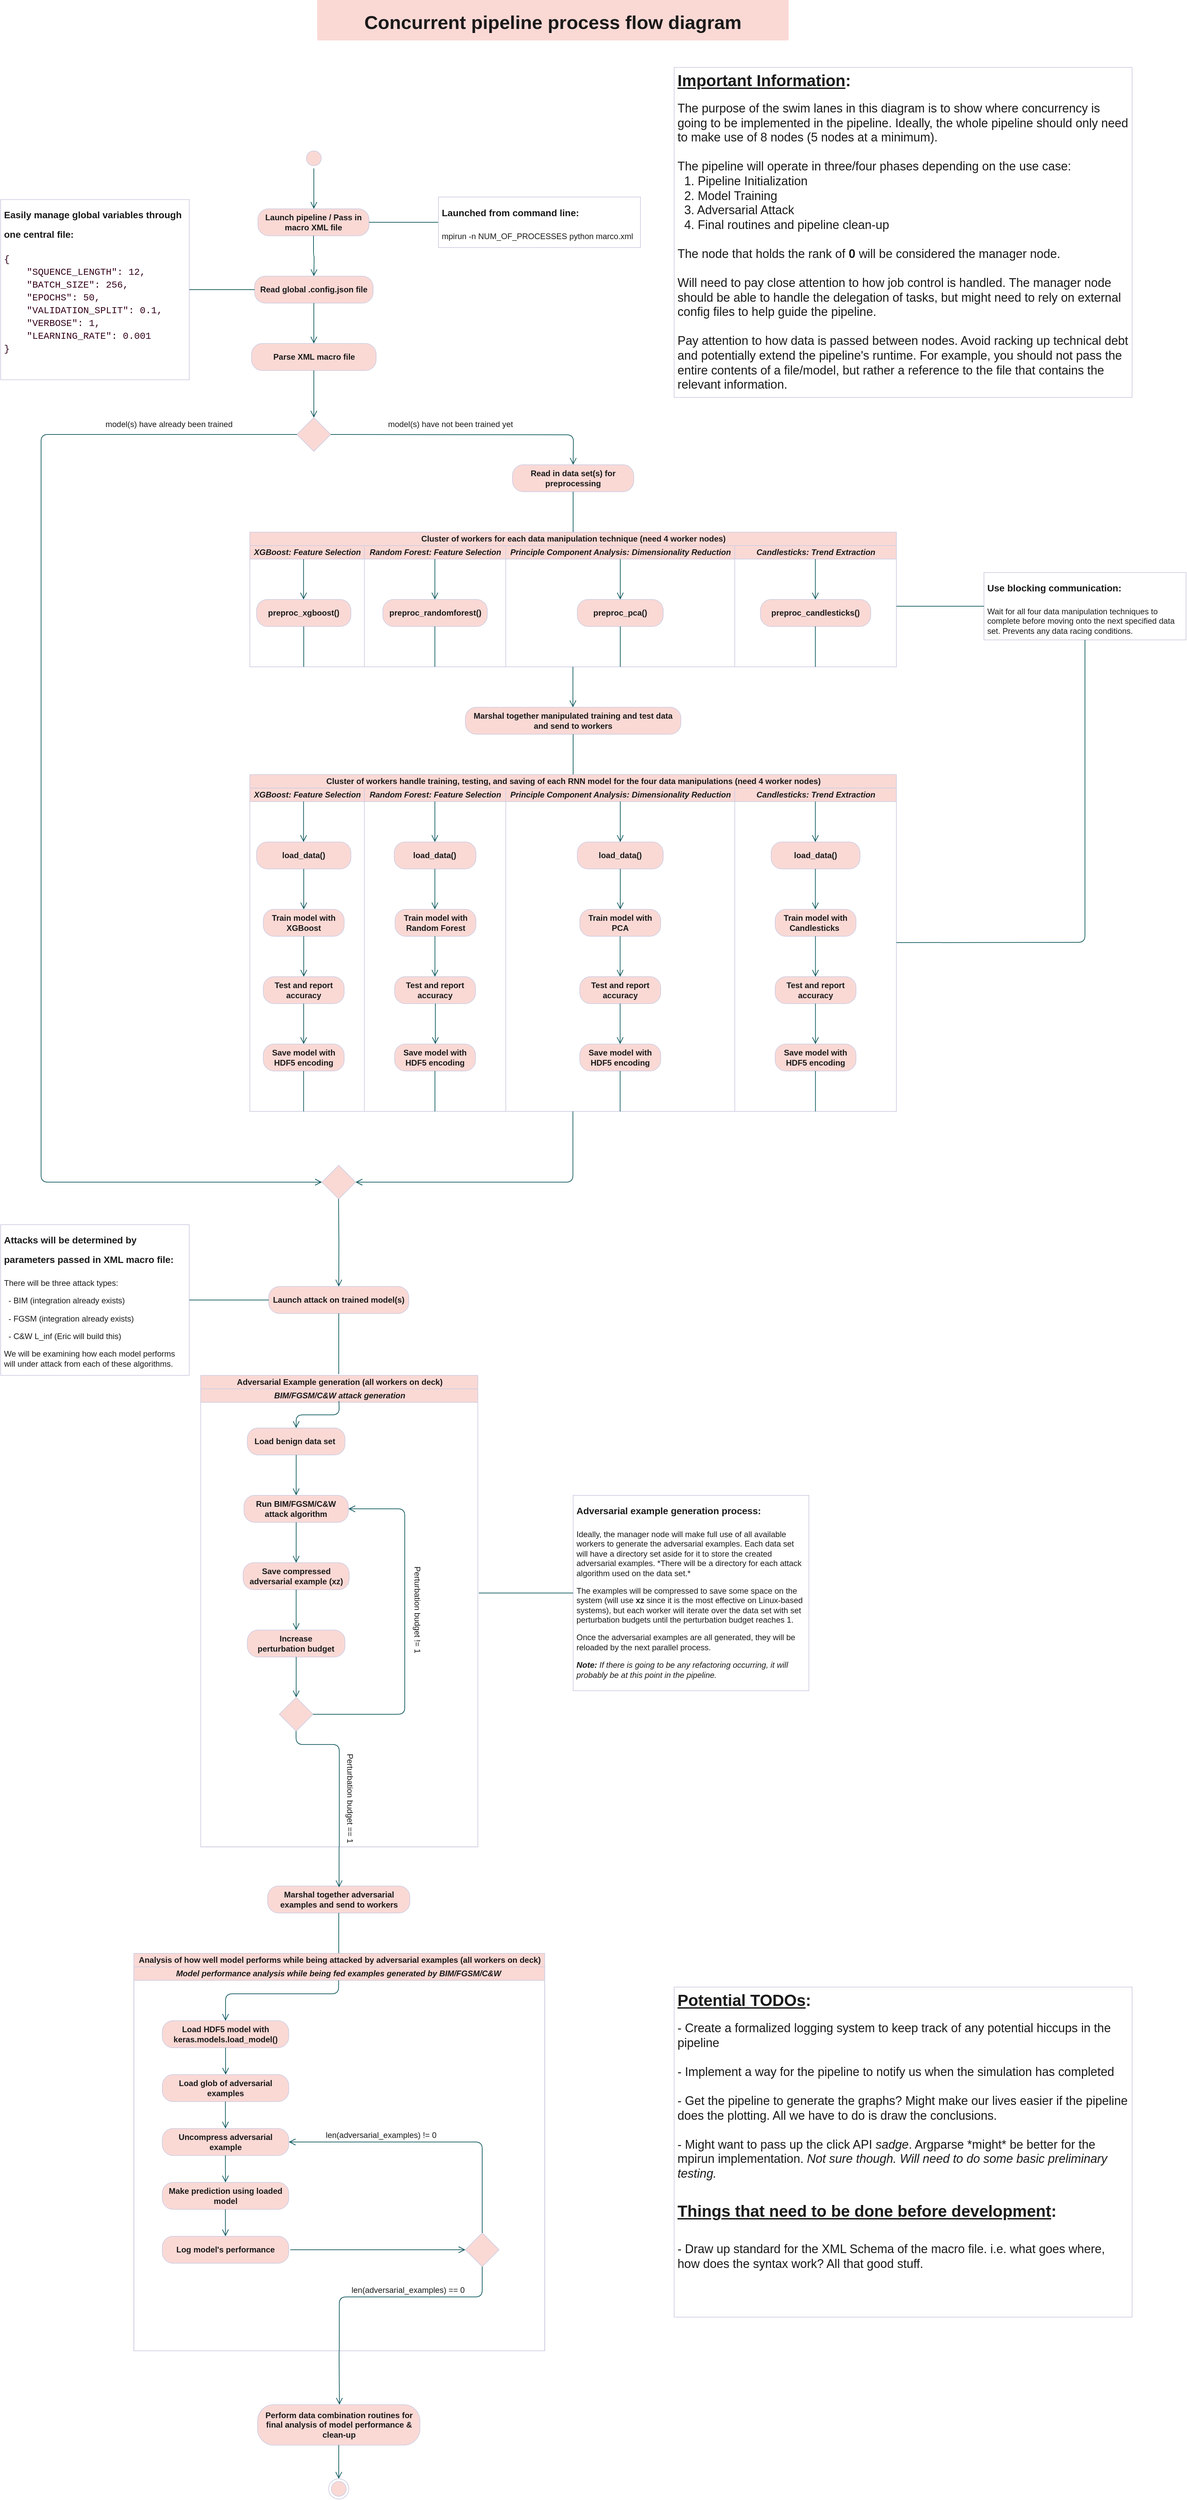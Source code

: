 <mxfile version="14.6.3" type="device"><diagram name="Page-1" id="e7e014a7-5840-1c2e-5031-d8a46d1fe8dd"><mxGraphModel dx="2336" dy="2133" grid="1" gridSize="10" guides="1" tooltips="1" connect="1" arrows="1" fold="1" page="1" pageScale="1" pageWidth="1169" pageHeight="826" math="0" shadow="0"><root><mxCell id="0"/><mxCell id="1" parent="0"/><mxCell id="fOUdlGZIMr3YUm9RLAtI-47" value="" style="ellipse;html=1;shape=startState;fillColor=#FAD9D5;strokeColor=#D0CEE2;rounded=0;sketch=0;fontColor=#1A1A1A;" vertex="1" parent="1"><mxGeometry x="780" y="-550" width="30" height="30" as="geometry"/></mxCell><mxCell id="fOUdlGZIMr3YUm9RLAtI-48" value="" style="edgeStyle=orthogonalEdgeStyle;html=1;verticalAlign=bottom;endArrow=open;endSize=8;strokeColor=#09555B;fontColor=#1A1A1A;" edge="1" source="fOUdlGZIMr3YUm9RLAtI-47" parent="1"><mxGeometry relative="1" as="geometry"><mxPoint x="795" y="-460" as="targetPoint"/></mxGeometry></mxCell><mxCell id="fOUdlGZIMr3YUm9RLAtI-49" value="Concurrent pipeline process flow diagram" style="text;align=center;fontStyle=1;verticalAlign=middle;spacingLeft=3;spacingRight=3;strokeColor=none;rotatable=0;points=[[0,0.5],[1,0.5]];portConstraint=eastwest;rounded=0;sketch=0;fontColor=#1A1A1A;fillColor=#FAD9D5;fontSize=28;" vertex="1" parent="1"><mxGeometry x="800" y="-770" width="700" height="60" as="geometry"/></mxCell><mxCell id="fOUdlGZIMr3YUm9RLAtI-51" value="&lt;b&gt;Launch pipeline / Pass in macro XML file&lt;/b&gt;" style="rounded=1;whiteSpace=wrap;html=1;arcSize=40;fontColor=#1A1A1A;fillColor=#FAD9D5;strokeColor=#D0CEE2;sketch=0;" vertex="1" parent="1"><mxGeometry x="712" y="-460" width="165" height="40" as="geometry"/></mxCell><mxCell id="fOUdlGZIMr3YUm9RLAtI-52" value="" style="edgeStyle=orthogonalEdgeStyle;html=1;verticalAlign=bottom;endArrow=open;endSize=8;strokeColor=#09555B;fontColor=#1A1A1A;" edge="1" source="fOUdlGZIMr3YUm9RLAtI-51" parent="1"><mxGeometry relative="1" as="geometry"><mxPoint x="795" y="-360" as="targetPoint"/></mxGeometry></mxCell><mxCell id="fOUdlGZIMr3YUm9RLAtI-54" value="" style="endArrow=none;html=1;fontColor=#1A1A1A;strokeColor=#09555B;exitX=1;exitY=0.5;exitDx=0;exitDy=0;entryX=0;entryY=0.5;entryDx=0;entryDy=0;" edge="1" parent="1" source="fOUdlGZIMr3YUm9RLAtI-51"><mxGeometry width="50" height="50" relative="1" as="geometry"><mxPoint x="910" y="-370" as="sourcePoint"/><mxPoint x="980" y="-440" as="targetPoint"/></mxGeometry></mxCell><mxCell id="fOUdlGZIMr3YUm9RLAtI-55" value="&lt;b&gt;Read global .config.json file&lt;/b&gt;" style="rounded=1;whiteSpace=wrap;html=1;arcSize=40;fontColor=#1A1A1A;fillColor=#FAD9D5;strokeColor=#D0CEE2;sketch=0;" vertex="1" parent="1"><mxGeometry x="707" y="-360" width="176" height="40" as="geometry"/></mxCell><mxCell id="fOUdlGZIMr3YUm9RLAtI-56" value="" style="edgeStyle=orthogonalEdgeStyle;html=1;verticalAlign=bottom;endArrow=open;endSize=8;strokeColor=#09555B;fontColor=#1A1A1A;" edge="1" source="fOUdlGZIMr3YUm9RLAtI-55" parent="1"><mxGeometry relative="1" as="geometry"><mxPoint x="795" y="-260" as="targetPoint"/></mxGeometry></mxCell><mxCell id="fOUdlGZIMr3YUm9RLAtI-57" value="&lt;h1&gt;&lt;font style=&quot;font-size: 14px&quot;&gt;Launched from command line:&lt;/font&gt;&lt;/h1&gt;&lt;p&gt;mpirun -n NUM_OF_PROCESSES python marco.xml&lt;/p&gt;" style="text;html=1;fillColor=none;spacing=5;spacingTop=-20;whiteSpace=wrap;overflow=hidden;rounded=0;sketch=0;fontColor=#1A1A1A;strokeColor=#D0CEE2;" vertex="1" parent="1"><mxGeometry x="980" y="-477.5" width="300" height="75" as="geometry"/></mxCell><mxCell id="fOUdlGZIMr3YUm9RLAtI-58" value="&lt;h1&gt;&lt;font style=&quot;font-size: 14px&quot;&gt;Easily manage global variables through one central file:&lt;/font&gt;&lt;/h1&gt;&lt;div style=&quot;font-family: &amp;#34;consolas&amp;#34; , &amp;#34;courier new&amp;#34; , monospace ; font-size: 14px ; line-height: 19px&quot;&gt;&lt;div&gt;&lt;font color=&quot;#33001a&quot;&gt;{&lt;/font&gt;&lt;/div&gt;&lt;div&gt;&lt;font color=&quot;#33001a&quot;&gt;&amp;nbsp;&amp;nbsp;&amp;nbsp;&amp;nbsp;&quot;SQUENCE_LENGTH&quot;:&amp;nbsp;12,&lt;/font&gt;&lt;/div&gt;&lt;div&gt;&lt;font color=&quot;#33001a&quot;&gt;&amp;nbsp;&amp;nbsp;&amp;nbsp;&amp;nbsp;&quot;BATCH_SIZE&quot;:&amp;nbsp;256,&lt;/font&gt;&lt;/div&gt;&lt;div&gt;&lt;font color=&quot;#33001a&quot;&gt;&amp;nbsp;&amp;nbsp;&amp;nbsp;&amp;nbsp;&quot;EPOCHS&quot;:&amp;nbsp;50,&lt;/font&gt;&lt;/div&gt;&lt;div&gt;&lt;font color=&quot;#33001a&quot;&gt;&amp;nbsp;&amp;nbsp;&amp;nbsp;&amp;nbsp;&quot;VALIDATION_SPLIT&quot;:&amp;nbsp;0.1,&lt;/font&gt;&lt;/div&gt;&lt;div&gt;&lt;font color=&quot;#33001a&quot;&gt;&amp;nbsp;&amp;nbsp;&amp;nbsp;&amp;nbsp;&quot;VERBOSE&quot;:&amp;nbsp;1,&lt;/font&gt;&lt;/div&gt;&lt;div&gt;&lt;font color=&quot;#33001a&quot;&gt;&amp;nbsp;&amp;nbsp;&amp;nbsp;&amp;nbsp;&quot;LEARNING_RATE&quot;:&amp;nbsp;0.001&lt;/font&gt;&lt;/div&gt;&lt;div&gt;&lt;font color=&quot;#33001a&quot;&gt;}&lt;/font&gt;&lt;/div&gt;&lt;/div&gt;&lt;p&gt;&lt;br&gt;&lt;/p&gt;" style="text;html=1;fillColor=none;spacing=5;spacingTop=-20;whiteSpace=wrap;overflow=hidden;rounded=0;sketch=0;fontColor=#1A1A1A;strokeColor=#D0CEE2;" vertex="1" parent="1"><mxGeometry x="330" y="-473.75" width="280" height="267.5" as="geometry"/></mxCell><mxCell id="fOUdlGZIMr3YUm9RLAtI-59" value="" style="endArrow=none;html=1;fontColor=#1A1A1A;strokeColor=#09555B;entryX=0;entryY=0.5;entryDx=0;entryDy=0;" edge="1" parent="1" source="fOUdlGZIMr3YUm9RLAtI-58" target="fOUdlGZIMr3YUm9RLAtI-55"><mxGeometry width="50" height="50" relative="1" as="geometry"><mxPoint x="640" y="-310" as="sourcePoint"/><mxPoint x="690" y="-360" as="targetPoint"/></mxGeometry></mxCell><mxCell id="fOUdlGZIMr3YUm9RLAtI-60" value="&lt;b&gt;Parse XML macro file&lt;/b&gt;" style="rounded=1;whiteSpace=wrap;html=1;arcSize=40;fontColor=#1A1A1A;fillColor=#FAD9D5;strokeColor=#D0CEE2;sketch=0;" vertex="1" parent="1"><mxGeometry x="702.5" y="-260" width="185" height="40" as="geometry"/></mxCell><mxCell id="fOUdlGZIMr3YUm9RLAtI-61" value="" style="edgeStyle=orthogonalEdgeStyle;html=1;verticalAlign=bottom;endArrow=open;endSize=8;strokeColor=#09555B;fontColor=#1A1A1A;" edge="1" source="fOUdlGZIMr3YUm9RLAtI-60" parent="1"><mxGeometry relative="1" as="geometry"><mxPoint x="795" y="-150" as="targetPoint"/><Array as="points"><mxPoint x="795" y="-160"/></Array></mxGeometry></mxCell><mxCell id="fOUdlGZIMr3YUm9RLAtI-62" value="" style="rhombus;whiteSpace=wrap;html=1;rounded=0;sketch=0;fontColor=#1A1A1A;strokeColor=#D0CEE2;fillColor=#FAD9D5;" vertex="1" parent="1"><mxGeometry x="770" y="-150" width="50" height="50" as="geometry"/></mxCell><mxCell id="fOUdlGZIMr3YUm9RLAtI-63" value="" style="edgeStyle=orthogonalEdgeStyle;html=1;verticalAlign=bottom;endArrow=open;endSize=8;strokeColor=#09555B;fontColor=#1A1A1A;exitX=0;exitY=0.5;exitDx=0;exitDy=0;entryX=0;entryY=0.5;entryDx=0;entryDy=0;" edge="1" parent="1" source="fOUdlGZIMr3YUm9RLAtI-62" target="fOUdlGZIMr3YUm9RLAtI-154"><mxGeometry relative="1" as="geometry"><mxPoint x="390" y="730" as="targetPoint"/><mxPoint x="750" y="-110" as="sourcePoint"/><Array as="points"><mxPoint x="390" y="-125"/><mxPoint x="390" y="985"/></Array></mxGeometry></mxCell><mxCell id="fOUdlGZIMr3YUm9RLAtI-64" value="model(s) have already been trained" style="text;html=1;strokeColor=none;fillColor=none;align=center;verticalAlign=middle;whiteSpace=wrap;rounded=0;sketch=0;fontColor=#1A1A1A;" vertex="1" parent="1"><mxGeometry x="470" y="-150" width="220" height="20" as="geometry"/></mxCell><mxCell id="fOUdlGZIMr3YUm9RLAtI-65" value="&lt;b&gt;Launch attack on trained model(s)&lt;/b&gt;" style="rounded=1;whiteSpace=wrap;html=1;arcSize=40;fontColor=#1A1A1A;fillColor=#FAD9D5;strokeColor=#D0CEE2;sketch=0;" vertex="1" parent="1"><mxGeometry x="728" y="1140" width="208" height="40" as="geometry"/></mxCell><mxCell id="fOUdlGZIMr3YUm9RLAtI-66" value="" style="edgeStyle=orthogonalEdgeStyle;html=1;verticalAlign=bottom;endArrow=none;endSize=8;strokeColor=#09555B;fontColor=#1A1A1A;endFill=0;" edge="1" source="fOUdlGZIMr3YUm9RLAtI-65" parent="1"><mxGeometry relative="1" as="geometry"><mxPoint x="832" y="1270" as="targetPoint"/></mxGeometry></mxCell><mxCell id="fOUdlGZIMr3YUm9RLAtI-67" value="" style="edgeStyle=orthogonalEdgeStyle;html=1;verticalAlign=bottom;endArrow=open;endSize=8;strokeColor=#09555B;fontColor=#1A1A1A;exitX=0;exitY=0.5;exitDx=0;exitDy=0;" edge="1" parent="1"><mxGeometry relative="1" as="geometry"><mxPoint x="1180" y="-80" as="targetPoint"/><mxPoint x="820" y="-125" as="sourcePoint"/></mxGeometry></mxCell><mxCell id="fOUdlGZIMr3YUm9RLAtI-68" value="model(s) have not been trained yet" style="text;html=1;strokeColor=none;fillColor=none;align=center;verticalAlign=middle;whiteSpace=wrap;rounded=0;sketch=0;fontColor=#1A1A1A;" vertex="1" parent="1"><mxGeometry x="887.5" y="-150" width="220" height="20" as="geometry"/></mxCell><mxCell id="fOUdlGZIMr3YUm9RLAtI-69" value="&lt;b&gt;Read in data set(s) for preprocessing&lt;/b&gt;" style="rounded=1;whiteSpace=wrap;html=1;arcSize=40;fontColor=#1A1A1A;fillColor=#FAD9D5;strokeColor=#D0CEE2;sketch=0;" vertex="1" parent="1"><mxGeometry x="1090" y="-80" width="180" height="40" as="geometry"/></mxCell><mxCell id="fOUdlGZIMr3YUm9RLAtI-70" value="" style="edgeStyle=orthogonalEdgeStyle;html=1;verticalAlign=bottom;endArrow=none;endSize=8;strokeColor=#09555B;fontColor=#1A1A1A;endFill=0;" edge="1" source="fOUdlGZIMr3YUm9RLAtI-69" parent="1"><mxGeometry relative="1" as="geometry"><mxPoint x="1180" y="20" as="targetPoint"/><Array as="points"><mxPoint x="1180" y="20"/></Array></mxGeometry></mxCell><mxCell id="fOUdlGZIMr3YUm9RLAtI-76" value="Cluster of workers for each data manipulation technique (need 4 worker nodes)" style="swimlane;html=1;childLayout=stackLayout;resizeParent=1;resizeParentMax=0;startSize=20;rounded=0;sketch=0;fontColor=#1A1A1A;strokeColor=#D0CEE2;fillColor=#FAD9D5;" vertex="1" parent="1"><mxGeometry x="700" y="20" width="960" height="200" as="geometry"/></mxCell><mxCell id="fOUdlGZIMr3YUm9RLAtI-77" value="&lt;i&gt;XGBoost: Feature Selection&lt;/i&gt;" style="swimlane;html=1;startSize=20;fillColor=#FAD9D5;strokeColor=#D0CEE2;fontColor=#1A1A1A;" vertex="1" parent="fOUdlGZIMr3YUm9RLAtI-76"><mxGeometry y="20" width="170" height="180" as="geometry"/></mxCell><mxCell id="fOUdlGZIMr3YUm9RLAtI-82" value="&lt;b&gt;preproc_xgboost()&lt;/b&gt;" style="rounded=1;whiteSpace=wrap;html=1;arcSize=40;fontColor=#1A1A1A;fillColor=#FAD9D5;strokeColor=#D0CEE2;sketch=0;" vertex="1" parent="fOUdlGZIMr3YUm9RLAtI-77"><mxGeometry x="10" y="80" width="140" height="40" as="geometry"/></mxCell><mxCell id="fOUdlGZIMr3YUm9RLAtI-83" value="" style="edgeStyle=orthogonalEdgeStyle;html=1;verticalAlign=bottom;endArrow=none;endSize=8;strokeColor=#09555B;fontColor=#1A1A1A;endFill=0;" edge="1" source="fOUdlGZIMr3YUm9RLAtI-82" parent="fOUdlGZIMr3YUm9RLAtI-77"><mxGeometry relative="1" as="geometry"><mxPoint x="80" y="180" as="targetPoint"/></mxGeometry></mxCell><mxCell id="fOUdlGZIMr3YUm9RLAtI-84" value="" style="edgeStyle=orthogonalEdgeStyle;html=1;verticalAlign=bottom;endArrow=open;endSize=8;strokeColor=#09555B;fontColor=#1A1A1A;endFill=0;" edge="1" parent="fOUdlGZIMr3YUm9RLAtI-77"><mxGeometry relative="1" as="geometry"><mxPoint x="79.71" y="80" as="targetPoint"/><mxPoint x="79.71" y="20" as="sourcePoint"/></mxGeometry></mxCell><mxCell id="fOUdlGZIMr3YUm9RLAtI-78" value="&lt;i&gt;Random Forest: Feature Selection&lt;/i&gt;" style="swimlane;html=1;startSize=20;fillColor=#FAD9D5;strokeColor=#D0CEE2;fontColor=#1A1A1A;" vertex="1" parent="fOUdlGZIMr3YUm9RLAtI-76"><mxGeometry x="170" y="20" width="210" height="180" as="geometry"/></mxCell><mxCell id="fOUdlGZIMr3YUm9RLAtI-85" value="&lt;b&gt;preproc_randomforest()&lt;/b&gt;" style="rounded=1;whiteSpace=wrap;html=1;arcSize=40;fontColor=#1A1A1A;fillColor=#FAD9D5;strokeColor=#D0CEE2;sketch=0;" vertex="1" parent="fOUdlGZIMr3YUm9RLAtI-78"><mxGeometry x="27.5" y="80" width="155" height="40" as="geometry"/></mxCell><mxCell id="fOUdlGZIMr3YUm9RLAtI-87" value="" style="edgeStyle=orthogonalEdgeStyle;html=1;verticalAlign=bottom;endArrow=none;endSize=8;strokeColor=#09555B;fontColor=#1A1A1A;endFill=0;" edge="1" parent="fOUdlGZIMr3YUm9RLAtI-78"><mxGeometry relative="1" as="geometry"><mxPoint x="104.71" y="180" as="targetPoint"/><mxPoint x="104.71" y="120" as="sourcePoint"/></mxGeometry></mxCell><mxCell id="fOUdlGZIMr3YUm9RLAtI-88" value="" style="edgeStyle=orthogonalEdgeStyle;html=1;verticalAlign=bottom;endArrow=open;endSize=8;strokeColor=#09555B;fontColor=#1A1A1A;endFill=0;" edge="1" parent="fOUdlGZIMr3YUm9RLAtI-78"><mxGeometry relative="1" as="geometry"><mxPoint x="104.71" y="80" as="targetPoint"/><mxPoint x="104.71" y="20" as="sourcePoint"/></mxGeometry></mxCell><mxCell id="fOUdlGZIMr3YUm9RLAtI-79" value="&lt;i&gt;Principle Component Analysis: Dimensionality Reduction&lt;/i&gt;" style="swimlane;html=1;startSize=20;fillColor=#FAD9D5;strokeColor=#D0CEE2;fontColor=#1A1A1A;" vertex="1" parent="fOUdlGZIMr3YUm9RLAtI-76"><mxGeometry x="380" y="20" width="340" height="180" as="geometry"/></mxCell><mxCell id="fOUdlGZIMr3YUm9RLAtI-89" value="&lt;b&gt;preproc_pca()&lt;/b&gt;" style="rounded=1;whiteSpace=wrap;html=1;arcSize=40;fontColor=#1A1A1A;fillColor=#FAD9D5;strokeColor=#D0CEE2;sketch=0;" vertex="1" parent="fOUdlGZIMr3YUm9RLAtI-79"><mxGeometry x="106.25" y="80" width="127.5" height="40" as="geometry"/></mxCell><mxCell id="fOUdlGZIMr3YUm9RLAtI-90" value="" style="edgeStyle=orthogonalEdgeStyle;html=1;verticalAlign=bottom;endArrow=open;endSize=8;strokeColor=#09555B;fontColor=#1A1A1A;endFill=0;" edge="1" parent="fOUdlGZIMr3YUm9RLAtI-79"><mxGeometry relative="1" as="geometry"><mxPoint x="170" y="80" as="targetPoint"/><mxPoint x="170" y="20" as="sourcePoint"/></mxGeometry></mxCell><mxCell id="fOUdlGZIMr3YUm9RLAtI-91" value="" style="edgeStyle=orthogonalEdgeStyle;html=1;verticalAlign=bottom;endArrow=none;endSize=8;strokeColor=#09555B;fontColor=#1A1A1A;endFill=0;" edge="1" parent="fOUdlGZIMr3YUm9RLAtI-79"><mxGeometry relative="1" as="geometry"><mxPoint x="170" y="180" as="targetPoint"/><mxPoint x="170" y="120" as="sourcePoint"/></mxGeometry></mxCell><mxCell id="fOUdlGZIMr3YUm9RLAtI-80" value="&lt;i&gt;Candlesticks: Trend Extraction&lt;/i&gt;" style="swimlane;html=1;startSize=20;fillColor=#FAD9D5;strokeColor=#D0CEE2;fontColor=#1A1A1A;" vertex="1" parent="fOUdlGZIMr3YUm9RLAtI-76"><mxGeometry x="720" y="20" width="240" height="180" as="geometry"/></mxCell><mxCell id="fOUdlGZIMr3YUm9RLAtI-92" value="&lt;b&gt;preproc_candlesticks()&lt;/b&gt;" style="rounded=1;whiteSpace=wrap;html=1;arcSize=40;fontColor=#1A1A1A;fillColor=#FAD9D5;strokeColor=#D0CEE2;sketch=0;" vertex="1" parent="fOUdlGZIMr3YUm9RLAtI-80"><mxGeometry x="38.13" y="80" width="163.75" height="40" as="geometry"/></mxCell><mxCell id="fOUdlGZIMr3YUm9RLAtI-93" value="" style="edgeStyle=orthogonalEdgeStyle;html=1;verticalAlign=bottom;endArrow=open;endSize=8;strokeColor=#09555B;fontColor=#1A1A1A;endFill=0;" edge="1" parent="fOUdlGZIMr3YUm9RLAtI-80"><mxGeometry relative="1" as="geometry"><mxPoint x="119.66" y="80" as="targetPoint"/><mxPoint x="119.66" y="20" as="sourcePoint"/></mxGeometry></mxCell><mxCell id="fOUdlGZIMr3YUm9RLAtI-94" value="" style="edgeStyle=orthogonalEdgeStyle;html=1;verticalAlign=bottom;endArrow=none;endSize=8;strokeColor=#09555B;fontColor=#1A1A1A;endFill=0;" edge="1" parent="fOUdlGZIMr3YUm9RLAtI-80"><mxGeometry relative="1" as="geometry"><mxPoint x="119.66" y="180" as="targetPoint"/><mxPoint x="119.66" y="120" as="sourcePoint"/><Array as="points"><mxPoint x="119.66" y="140"/><mxPoint x="119.66" y="140"/></Array></mxGeometry></mxCell><mxCell id="fOUdlGZIMr3YUm9RLAtI-95" value="&lt;h1&gt;&lt;font style=&quot;font-size: 14px&quot;&gt;Use blocking communication:&lt;/font&gt;&lt;/h1&gt;&lt;p&gt;Wait for all four data manipulation techniques to complete before moving onto the next specified data set. Prevents any data racing conditions.&lt;/p&gt;" style="text;html=1;fillColor=none;spacing=5;spacingTop=-20;whiteSpace=wrap;overflow=hidden;rounded=0;sketch=0;fontColor=#1A1A1A;strokeColor=#D0CEE2;" vertex="1" parent="1"><mxGeometry x="1790" y="80" width="300" height="100" as="geometry"/></mxCell><mxCell id="fOUdlGZIMr3YUm9RLAtI-96" value="" style="endArrow=none;html=1;fontColor=#1A1A1A;strokeColor=#09555B;exitX=1;exitY=0.5;exitDx=0;exitDy=0;entryX=0;entryY=0.5;entryDx=0;entryDy=0;" edge="1" parent="1" source="fOUdlGZIMr3YUm9RLAtI-80" target="fOUdlGZIMr3YUm9RLAtI-95"><mxGeometry width="50" height="50" relative="1" as="geometry"><mxPoint x="1740" y="140" as="sourcePoint"/><mxPoint x="1790" y="90" as="targetPoint"/></mxGeometry></mxCell><mxCell id="fOUdlGZIMr3YUm9RLAtI-97" value="&lt;b&gt;Marshal together manipulated training and test data and send to workers&lt;/b&gt;" style="rounded=1;whiteSpace=wrap;html=1;arcSize=40;fontColor=#1A1A1A;fillColor=#FAD9D5;strokeColor=#D0CEE2;sketch=0;" vertex="1" parent="1"><mxGeometry x="1020" y="280" width="320" height="40" as="geometry"/></mxCell><mxCell id="fOUdlGZIMr3YUm9RLAtI-98" value="" style="edgeStyle=orthogonalEdgeStyle;html=1;verticalAlign=bottom;endArrow=none;endSize=8;strokeColor=#09555B;fontColor=#1A1A1A;endFill=0;" edge="1" source="fOUdlGZIMr3YUm9RLAtI-97" parent="1"><mxGeometry relative="1" as="geometry"><mxPoint x="1180" y="380" as="targetPoint"/></mxGeometry></mxCell><mxCell id="fOUdlGZIMr3YUm9RLAtI-99" value="" style="edgeStyle=orthogonalEdgeStyle;html=1;verticalAlign=bottom;endArrow=open;endSize=8;strokeColor=#09555B;fontColor=#1A1A1A;" edge="1" parent="1"><mxGeometry relative="1" as="geometry"><mxPoint x="1179.71" y="279.97" as="targetPoint"/><mxPoint x="1179.71" y="219.97" as="sourcePoint"/><Array as="points"><mxPoint x="1179.71" y="279.97"/></Array></mxGeometry></mxCell><mxCell id="fOUdlGZIMr3YUm9RLAtI-110" value="Cluster of workers handle training, testing, and saving of each RNN model for the four data manipulations (need 4 worker nodes)" style="swimlane;html=1;childLayout=stackLayout;resizeParent=1;resizeParentMax=0;startSize=20;rounded=0;sketch=0;fontColor=#1A1A1A;strokeColor=#D0CEE2;fillColor=#FAD9D5;" vertex="1" parent="1"><mxGeometry x="700" y="380" width="960" height="500" as="geometry"/></mxCell><mxCell id="fOUdlGZIMr3YUm9RLAtI-111" value="&lt;i&gt;XGBoost: Feature Selection&lt;/i&gt;" style="swimlane;html=1;startSize=20;fillColor=#FAD9D5;strokeColor=#D0CEE2;fontColor=#1A1A1A;" vertex="1" parent="fOUdlGZIMr3YUm9RLAtI-110"><mxGeometry y="20" width="170" height="480" as="geometry"/></mxCell><mxCell id="fOUdlGZIMr3YUm9RLAtI-112" value="&lt;b&gt;load_data()&lt;/b&gt;" style="rounded=1;whiteSpace=wrap;html=1;arcSize=40;fontColor=#1A1A1A;fillColor=#FAD9D5;strokeColor=#D0CEE2;sketch=0;" vertex="1" parent="fOUdlGZIMr3YUm9RLAtI-111"><mxGeometry x="10" y="80" width="140" height="40" as="geometry"/></mxCell><mxCell id="fOUdlGZIMr3YUm9RLAtI-113" value="" style="edgeStyle=orthogonalEdgeStyle;html=1;verticalAlign=bottom;endArrow=open;endSize=8;strokeColor=#09555B;fontColor=#1A1A1A;endFill=0;" edge="1" parent="fOUdlGZIMr3YUm9RLAtI-111" source="fOUdlGZIMr3YUm9RLAtI-112"><mxGeometry relative="1" as="geometry"><mxPoint x="80" y="180" as="targetPoint"/></mxGeometry></mxCell><mxCell id="fOUdlGZIMr3YUm9RLAtI-114" value="" style="edgeStyle=orthogonalEdgeStyle;html=1;verticalAlign=bottom;endArrow=open;endSize=8;strokeColor=#09555B;fontColor=#1A1A1A;endFill=0;" edge="1" parent="fOUdlGZIMr3YUm9RLAtI-111"><mxGeometry relative="1" as="geometry"><mxPoint x="79.71" y="80" as="targetPoint"/><mxPoint x="79.71" y="20" as="sourcePoint"/></mxGeometry></mxCell><mxCell id="fOUdlGZIMr3YUm9RLAtI-127" value="&lt;b&gt;Train model with XGBoost&lt;/b&gt;" style="rounded=1;whiteSpace=wrap;html=1;arcSize=40;fontColor=#1A1A1A;fillColor=#FAD9D5;strokeColor=#D0CEE2;sketch=0;" vertex="1" parent="fOUdlGZIMr3YUm9RLAtI-111"><mxGeometry x="20" y="180" width="120" height="40" as="geometry"/></mxCell><mxCell id="fOUdlGZIMr3YUm9RLAtI-128" value="" style="edgeStyle=orthogonalEdgeStyle;html=1;verticalAlign=bottom;endArrow=open;endSize=8;strokeColor=#09555B;fontColor=#1A1A1A;endFill=0;" edge="1" source="fOUdlGZIMr3YUm9RLAtI-127" parent="fOUdlGZIMr3YUm9RLAtI-111"><mxGeometry relative="1" as="geometry"><mxPoint x="80" y="280" as="targetPoint"/></mxGeometry></mxCell><mxCell id="fOUdlGZIMr3YUm9RLAtI-135" value="&lt;b&gt;Test and report accuracy&lt;/b&gt;" style="rounded=1;whiteSpace=wrap;html=1;arcSize=40;fontColor=#1A1A1A;fillColor=#FAD9D5;strokeColor=#D0CEE2;sketch=0;" vertex="1" parent="fOUdlGZIMr3YUm9RLAtI-111"><mxGeometry x="20" y="280" width="120" height="40" as="geometry"/></mxCell><mxCell id="fOUdlGZIMr3YUm9RLAtI-136" value="" style="edgeStyle=orthogonalEdgeStyle;html=1;verticalAlign=bottom;endArrow=open;endSize=8;strokeColor=#09555B;fontColor=#1A1A1A;endFill=0;" edge="1" parent="fOUdlGZIMr3YUm9RLAtI-111"><mxGeometry relative="1" as="geometry"><mxPoint x="79.88" y="380" as="targetPoint"/><mxPoint x="79.88" y="320" as="sourcePoint"/></mxGeometry></mxCell><mxCell id="fOUdlGZIMr3YUm9RLAtI-134" value="&lt;b&gt;Save model with HDF5 encoding&lt;/b&gt;" style="rounded=1;whiteSpace=wrap;html=1;arcSize=40;fontColor=#1A1A1A;fillColor=#FAD9D5;strokeColor=#D0CEE2;sketch=0;" vertex="1" parent="fOUdlGZIMr3YUm9RLAtI-111"><mxGeometry x="20" y="380" width="120" height="40" as="geometry"/></mxCell><mxCell id="fOUdlGZIMr3YUm9RLAtI-150" value="" style="edgeStyle=orthogonalEdgeStyle;html=1;verticalAlign=bottom;endArrow=none;endSize=8;strokeColor=#09555B;fontColor=#1A1A1A;endFill=0;" edge="1" parent="fOUdlGZIMr3YUm9RLAtI-111"><mxGeometry relative="1" as="geometry"><mxPoint x="79.8" y="480" as="targetPoint"/><mxPoint x="79.8" y="420" as="sourcePoint"/></mxGeometry></mxCell><mxCell id="fOUdlGZIMr3YUm9RLAtI-115" value="&lt;i&gt;Random Forest: Feature Selection&lt;/i&gt;" style="swimlane;html=1;startSize=20;fillColor=#FAD9D5;strokeColor=#D0CEE2;fontColor=#1A1A1A;" vertex="1" parent="fOUdlGZIMr3YUm9RLAtI-110"><mxGeometry x="170" y="20" width="210" height="480" as="geometry"/></mxCell><mxCell id="fOUdlGZIMr3YUm9RLAtI-116" value="&lt;b&gt;load_data()&lt;/b&gt;" style="rounded=1;whiteSpace=wrap;html=1;arcSize=40;fontColor=#1A1A1A;fillColor=#FAD9D5;strokeColor=#D0CEE2;sketch=0;" vertex="1" parent="fOUdlGZIMr3YUm9RLAtI-115"><mxGeometry x="44.38" y="80" width="121.25" height="40" as="geometry"/></mxCell><mxCell id="fOUdlGZIMr3YUm9RLAtI-117" value="" style="edgeStyle=orthogonalEdgeStyle;html=1;verticalAlign=bottom;endArrow=open;endSize=8;strokeColor=#09555B;fontColor=#1A1A1A;endFill=0;" edge="1" parent="fOUdlGZIMr3YUm9RLAtI-115"><mxGeometry relative="1" as="geometry"><mxPoint x="104.71" y="180" as="targetPoint"/><mxPoint x="104.71" y="120" as="sourcePoint"/></mxGeometry></mxCell><mxCell id="fOUdlGZIMr3YUm9RLAtI-118" value="" style="edgeStyle=orthogonalEdgeStyle;html=1;verticalAlign=bottom;endArrow=open;endSize=8;strokeColor=#09555B;fontColor=#1A1A1A;endFill=0;" edge="1" parent="fOUdlGZIMr3YUm9RLAtI-115"><mxGeometry relative="1" as="geometry"><mxPoint x="104.71" y="80" as="targetPoint"/><mxPoint x="104.71" y="20" as="sourcePoint"/></mxGeometry></mxCell><mxCell id="fOUdlGZIMr3YUm9RLAtI-131" value="&lt;b&gt;Train model with Random Forest&lt;/b&gt;" style="rounded=1;whiteSpace=wrap;html=1;arcSize=40;fontColor=#1A1A1A;fillColor=#FAD9D5;strokeColor=#D0CEE2;sketch=0;" vertex="1" parent="fOUdlGZIMr3YUm9RLAtI-115"><mxGeometry x="45.63" y="180" width="120" height="40" as="geometry"/></mxCell><mxCell id="fOUdlGZIMr3YUm9RLAtI-139" value="&lt;b&gt;Test and report accuracy&lt;/b&gt;" style="rounded=1;whiteSpace=wrap;html=1;arcSize=40;fontColor=#1A1A1A;fillColor=#FAD9D5;strokeColor=#D0CEE2;sketch=0;" vertex="1" parent="fOUdlGZIMr3YUm9RLAtI-115"><mxGeometry x="45.01" y="280" width="120" height="40" as="geometry"/></mxCell><mxCell id="fOUdlGZIMr3YUm9RLAtI-142" value="&lt;b&gt;Save model with HDF5 encoding&lt;/b&gt;" style="rounded=1;whiteSpace=wrap;html=1;arcSize=40;fontColor=#1A1A1A;fillColor=#FAD9D5;strokeColor=#D0CEE2;sketch=0;" vertex="1" parent="fOUdlGZIMr3YUm9RLAtI-115"><mxGeometry x="45.01" y="380" width="120" height="40" as="geometry"/></mxCell><mxCell id="fOUdlGZIMr3YUm9RLAtI-145" value="" style="edgeStyle=orthogonalEdgeStyle;html=1;verticalAlign=bottom;endArrow=open;endSize=8;strokeColor=#09555B;fontColor=#1A1A1A;endFill=0;" edge="1" parent="fOUdlGZIMr3YUm9RLAtI-115"><mxGeometry relative="1" as="geometry"><mxPoint x="104.8" y="280" as="targetPoint"/><mxPoint x="104.8" y="220" as="sourcePoint"/></mxGeometry></mxCell><mxCell id="fOUdlGZIMr3YUm9RLAtI-148" value="" style="edgeStyle=orthogonalEdgeStyle;html=1;verticalAlign=bottom;endArrow=open;endSize=8;strokeColor=#09555B;fontColor=#1A1A1A;endFill=0;" edge="1" parent="fOUdlGZIMr3YUm9RLAtI-115"><mxGeometry relative="1" as="geometry"><mxPoint x="105.43" y="380" as="targetPoint"/><mxPoint x="105.43" y="320" as="sourcePoint"/></mxGeometry></mxCell><mxCell id="fOUdlGZIMr3YUm9RLAtI-151" value="" style="edgeStyle=orthogonalEdgeStyle;html=1;verticalAlign=bottom;endArrow=none;endSize=8;strokeColor=#09555B;fontColor=#1A1A1A;endFill=0;" edge="1" parent="fOUdlGZIMr3YUm9RLAtI-115"><mxGeometry relative="1" as="geometry"><mxPoint x="104.8" y="480" as="targetPoint"/><mxPoint x="104.8" y="420" as="sourcePoint"/></mxGeometry></mxCell><mxCell id="fOUdlGZIMr3YUm9RLAtI-119" value="&lt;i&gt;Principle Component Analysis: Dimensionality Reduction&lt;/i&gt;" style="swimlane;html=1;startSize=20;fillColor=#FAD9D5;strokeColor=#D0CEE2;fontColor=#1A1A1A;" vertex="1" parent="fOUdlGZIMr3YUm9RLAtI-110"><mxGeometry x="380" y="20" width="340" height="480" as="geometry"/></mxCell><mxCell id="fOUdlGZIMr3YUm9RLAtI-120" value="&lt;b&gt;load_data()&lt;/b&gt;" style="rounded=1;whiteSpace=wrap;html=1;arcSize=40;fontColor=#1A1A1A;fillColor=#FAD9D5;strokeColor=#D0CEE2;sketch=0;" vertex="1" parent="fOUdlGZIMr3YUm9RLAtI-119"><mxGeometry x="106.25" y="80" width="127.5" height="40" as="geometry"/></mxCell><mxCell id="fOUdlGZIMr3YUm9RLAtI-121" value="" style="edgeStyle=orthogonalEdgeStyle;html=1;verticalAlign=bottom;endArrow=open;endSize=8;strokeColor=#09555B;fontColor=#1A1A1A;endFill=0;" edge="1" parent="fOUdlGZIMr3YUm9RLAtI-119"><mxGeometry relative="1" as="geometry"><mxPoint x="170" y="80" as="targetPoint"/><mxPoint x="170" y="20" as="sourcePoint"/></mxGeometry></mxCell><mxCell id="fOUdlGZIMr3YUm9RLAtI-122" value="" style="edgeStyle=orthogonalEdgeStyle;html=1;verticalAlign=bottom;endArrow=open;endSize=8;strokeColor=#09555B;fontColor=#1A1A1A;endFill=0;" edge="1" parent="fOUdlGZIMr3YUm9RLAtI-119"><mxGeometry relative="1" as="geometry"><mxPoint x="170" y="180" as="targetPoint"/><mxPoint x="170" y="120" as="sourcePoint"/></mxGeometry></mxCell><mxCell id="fOUdlGZIMr3YUm9RLAtI-130" value="&lt;b&gt;Train model with PCA&lt;/b&gt;" style="rounded=1;whiteSpace=wrap;html=1;arcSize=40;fontColor=#1A1A1A;fillColor=#FAD9D5;strokeColor=#D0CEE2;sketch=0;" vertex="1" parent="fOUdlGZIMr3YUm9RLAtI-119"><mxGeometry x="110" y="180" width="120" height="40" as="geometry"/></mxCell><mxCell id="fOUdlGZIMr3YUm9RLAtI-138" value="&lt;b&gt;Test and report accuracy&lt;/b&gt;" style="rounded=1;whiteSpace=wrap;html=1;arcSize=40;fontColor=#1A1A1A;fillColor=#FAD9D5;strokeColor=#D0CEE2;sketch=0;" vertex="1" parent="fOUdlGZIMr3YUm9RLAtI-119"><mxGeometry x="110" y="280" width="120" height="40" as="geometry"/></mxCell><mxCell id="fOUdlGZIMr3YUm9RLAtI-141" value="&lt;b&gt;Save model with HDF5 encoding&lt;/b&gt;" style="rounded=1;whiteSpace=wrap;html=1;arcSize=40;fontColor=#1A1A1A;fillColor=#FAD9D5;strokeColor=#D0CEE2;sketch=0;" vertex="1" parent="fOUdlGZIMr3YUm9RLAtI-119"><mxGeometry x="110" y="380" width="120" height="40" as="geometry"/></mxCell><mxCell id="fOUdlGZIMr3YUm9RLAtI-144" value="" style="edgeStyle=orthogonalEdgeStyle;html=1;verticalAlign=bottom;endArrow=open;endSize=8;strokeColor=#09555B;fontColor=#1A1A1A;endFill=0;" edge="1" parent="fOUdlGZIMr3YUm9RLAtI-119"><mxGeometry relative="1" as="geometry"><mxPoint x="169.8" y="280" as="targetPoint"/><mxPoint x="169.8" y="220" as="sourcePoint"/></mxGeometry></mxCell><mxCell id="fOUdlGZIMr3YUm9RLAtI-147" value="" style="edgeStyle=orthogonalEdgeStyle;html=1;verticalAlign=bottom;endArrow=open;endSize=8;strokeColor=#09555B;fontColor=#1A1A1A;endFill=0;" edge="1" parent="fOUdlGZIMr3YUm9RLAtI-119"><mxGeometry relative="1" as="geometry"><mxPoint x="169.8" y="380" as="targetPoint"/><mxPoint x="169.8" y="320" as="sourcePoint"/></mxGeometry></mxCell><mxCell id="fOUdlGZIMr3YUm9RLAtI-149" value="" style="edgeStyle=orthogonalEdgeStyle;html=1;verticalAlign=bottom;endArrow=none;endSize=8;strokeColor=#09555B;fontColor=#1A1A1A;endFill=0;" edge="1" parent="fOUdlGZIMr3YUm9RLAtI-119"><mxGeometry relative="1" as="geometry"><mxPoint x="169.8" y="480" as="targetPoint"/><mxPoint x="169.8" y="420" as="sourcePoint"/></mxGeometry></mxCell><mxCell id="fOUdlGZIMr3YUm9RLAtI-123" value="&lt;i&gt;Candlesticks: Trend Extraction&lt;/i&gt;" style="swimlane;html=1;startSize=20;fillColor=#FAD9D5;strokeColor=#D0CEE2;fontColor=#1A1A1A;" vertex="1" parent="fOUdlGZIMr3YUm9RLAtI-110"><mxGeometry x="720" y="20" width="240" height="480" as="geometry"/></mxCell><mxCell id="fOUdlGZIMr3YUm9RLAtI-124" value="&lt;b&gt;load_data()&lt;/b&gt;" style="rounded=1;whiteSpace=wrap;html=1;arcSize=40;fontColor=#1A1A1A;fillColor=#FAD9D5;strokeColor=#D0CEE2;sketch=0;" vertex="1" parent="fOUdlGZIMr3YUm9RLAtI-123"><mxGeometry x="54.06" y="80" width="131.88" height="40" as="geometry"/></mxCell><mxCell id="fOUdlGZIMr3YUm9RLAtI-125" value="" style="edgeStyle=orthogonalEdgeStyle;html=1;verticalAlign=bottom;endArrow=open;endSize=8;strokeColor=#09555B;fontColor=#1A1A1A;endFill=0;" edge="1" parent="fOUdlGZIMr3YUm9RLAtI-123"><mxGeometry relative="1" as="geometry"><mxPoint x="119.66" y="80" as="targetPoint"/><mxPoint x="119.66" y="20" as="sourcePoint"/></mxGeometry></mxCell><mxCell id="fOUdlGZIMr3YUm9RLAtI-126" value="" style="edgeStyle=orthogonalEdgeStyle;html=1;verticalAlign=bottom;endArrow=open;endSize=8;strokeColor=#09555B;fontColor=#1A1A1A;endFill=0;" edge="1" parent="fOUdlGZIMr3YUm9RLAtI-123"><mxGeometry relative="1" as="geometry"><mxPoint x="119.66" y="180" as="targetPoint"/><mxPoint x="119.66" y="120" as="sourcePoint"/><Array as="points"><mxPoint x="119.66" y="140"/><mxPoint x="119.66" y="140"/></Array></mxGeometry></mxCell><mxCell id="fOUdlGZIMr3YUm9RLAtI-129" value="&lt;b&gt;Train model with Candlesticks&amp;nbsp;&lt;/b&gt;" style="rounded=1;whiteSpace=wrap;html=1;arcSize=40;fontColor=#1A1A1A;fillColor=#FAD9D5;strokeColor=#D0CEE2;sketch=0;" vertex="1" parent="fOUdlGZIMr3YUm9RLAtI-123"><mxGeometry x="60" y="180" width="120" height="40" as="geometry"/></mxCell><mxCell id="fOUdlGZIMr3YUm9RLAtI-137" value="&lt;b&gt;Test and report accuracy&lt;/b&gt;" style="rounded=1;whiteSpace=wrap;html=1;arcSize=40;fontColor=#1A1A1A;fillColor=#FAD9D5;strokeColor=#D0CEE2;sketch=0;" vertex="1" parent="fOUdlGZIMr3YUm9RLAtI-123"><mxGeometry x="60" y="280" width="120" height="40" as="geometry"/></mxCell><mxCell id="fOUdlGZIMr3YUm9RLAtI-140" value="&lt;b&gt;Save model with HDF5 encoding&lt;/b&gt;" style="rounded=1;whiteSpace=wrap;html=1;arcSize=40;fontColor=#1A1A1A;fillColor=#FAD9D5;strokeColor=#D0CEE2;sketch=0;" vertex="1" parent="fOUdlGZIMr3YUm9RLAtI-123"><mxGeometry x="60" y="380" width="120" height="40" as="geometry"/></mxCell><mxCell id="fOUdlGZIMr3YUm9RLAtI-143" value="" style="edgeStyle=orthogonalEdgeStyle;html=1;verticalAlign=bottom;endArrow=open;endSize=8;strokeColor=#09555B;fontColor=#1A1A1A;endFill=0;" edge="1" parent="fOUdlGZIMr3YUm9RLAtI-123"><mxGeometry relative="1" as="geometry"><mxPoint x="119.8" y="280" as="targetPoint"/><mxPoint x="119.8" y="220" as="sourcePoint"/></mxGeometry></mxCell><mxCell id="fOUdlGZIMr3YUm9RLAtI-146" value="" style="edgeStyle=orthogonalEdgeStyle;html=1;verticalAlign=bottom;endArrow=open;endSize=8;strokeColor=#09555B;fontColor=#1A1A1A;endFill=0;" edge="1" parent="fOUdlGZIMr3YUm9RLAtI-123"><mxGeometry relative="1" as="geometry"><mxPoint x="119.8" y="380" as="targetPoint"/><mxPoint x="119.8" y="320" as="sourcePoint"/></mxGeometry></mxCell><mxCell id="fOUdlGZIMr3YUm9RLAtI-152" value="" style="edgeStyle=orthogonalEdgeStyle;html=1;verticalAlign=bottom;endArrow=none;endSize=8;strokeColor=#09555B;fontColor=#1A1A1A;endFill=0;" edge="1" parent="fOUdlGZIMr3YUm9RLAtI-123"><mxGeometry relative="1" as="geometry"><mxPoint x="119.8" y="480" as="targetPoint"/><mxPoint x="119.8" y="420" as="sourcePoint"/></mxGeometry></mxCell><mxCell id="fOUdlGZIMr3YUm9RLAtI-154" value="" style="rhombus;whiteSpace=wrap;html=1;rounded=0;sketch=0;fontColor=#1A1A1A;strokeColor=#D0CEE2;fillColor=#FAD9D5;" vertex="1" parent="1"><mxGeometry x="807" y="960" width="50" height="50" as="geometry"/></mxCell><mxCell id="fOUdlGZIMr3YUm9RLAtI-155" value="" style="edgeStyle=orthogonalEdgeStyle;html=1;verticalAlign=bottom;endArrow=open;endSize=8;strokeColor=#09555B;fontColor=#1A1A1A;entryX=1;entryY=0.5;entryDx=0;entryDy=0;" edge="1" parent="1" target="fOUdlGZIMr3YUm9RLAtI-154"><mxGeometry relative="1" as="geometry"><mxPoint x="1179.66" y="940" as="targetPoint"/><mxPoint x="1179.66" y="880" as="sourcePoint"/><Array as="points"><mxPoint x="1180" y="985"/></Array></mxGeometry></mxCell><mxCell id="fOUdlGZIMr3YUm9RLAtI-156" value="" style="edgeStyle=orthogonalEdgeStyle;html=1;verticalAlign=bottom;endArrow=open;endSize=8;strokeColor=#09555B;fontColor=#1A1A1A;entryX=0.5;entryY=0;entryDx=0;entryDy=0;" edge="1" parent="1" target="fOUdlGZIMr3YUm9RLAtI-65"><mxGeometry relative="1" as="geometry"><mxPoint x="831.66" y="1070" as="targetPoint"/><mxPoint x="831.66" y="1010" as="sourcePoint"/></mxGeometry></mxCell><mxCell id="fOUdlGZIMr3YUm9RLAtI-157" value="&lt;h1&gt;&lt;font style=&quot;font-size: 14px&quot;&gt;Attacks will be determined by parameters passed in XML macro file:&lt;/font&gt;&lt;/h1&gt;&lt;p&gt;There will be three attack types:&lt;/p&gt;&lt;p&gt;&amp;nbsp; - BIM (integration already exists)&lt;/p&gt;&lt;p&gt;&amp;nbsp; - FGSM (integration already exists)&lt;/p&gt;&lt;p&gt;&amp;nbsp; - C&amp;amp;W L_inf (Eric will build this)&lt;/p&gt;&lt;p&gt;We will be examining how each model performs will under attack from each of these algorithms.&lt;/p&gt;" style="text;html=1;fillColor=none;spacing=5;spacingTop=-20;whiteSpace=wrap;overflow=hidden;rounded=0;sketch=0;fontColor=#1A1A1A;strokeColor=#D0CEE2;" vertex="1" parent="1"><mxGeometry x="330" y="1048.12" width="280" height="223.75" as="geometry"/></mxCell><mxCell id="fOUdlGZIMr3YUm9RLAtI-158" value="" style="endArrow=none;html=1;fontColor=#1A1A1A;strokeColor=#09555B;exitX=1;exitY=0.5;exitDx=0;exitDy=0;entryX=0;entryY=0.5;entryDx=0;entryDy=0;" edge="1" parent="1" source="fOUdlGZIMr3YUm9RLAtI-157" target="fOUdlGZIMr3YUm9RLAtI-65"><mxGeometry width="50" height="50" relative="1" as="geometry"><mxPoint x="660" y="1200" as="sourcePoint"/><mxPoint x="710" y="1150" as="targetPoint"/></mxGeometry></mxCell><mxCell id="fOUdlGZIMr3YUm9RLAtI-159" value="Adversarial Example generation (all workers on deck)" style="swimlane;html=1;childLayout=stackLayout;resizeParent=1;resizeParentMax=0;startSize=20;rounded=0;sketch=0;fontColor=#1A1A1A;strokeColor=#D0CEE2;fillColor=#FAD9D5;" vertex="1" parent="1"><mxGeometry x="627" y="1271.87" width="411.5" height="700" as="geometry"/></mxCell><mxCell id="fOUdlGZIMr3YUm9RLAtI-160" value="&lt;i&gt;BIM/FGSM/C&amp;amp;W attack generation&lt;/i&gt;" style="swimlane;html=1;startSize=20;fillColor=#FAD9D5;strokeColor=#D0CEE2;fontColor=#1A1A1A;" vertex="1" parent="fOUdlGZIMr3YUm9RLAtI-159"><mxGeometry y="20" width="411.5" height="680" as="geometry"/></mxCell><mxCell id="fOUdlGZIMr3YUm9RLAtI-163" value="&lt;b&gt;Load benign data set&lt;/b&gt;&amp;nbsp;" style="rounded=1;whiteSpace=wrap;html=1;arcSize=40;fontColor=#1A1A1A;fillColor=#FAD9D5;strokeColor=#D0CEE2;sketch=0;" vertex="1" parent="fOUdlGZIMr3YUm9RLAtI-160"><mxGeometry x="69.25" y="58.13" width="145" height="40" as="geometry"/></mxCell><mxCell id="fOUdlGZIMr3YUm9RLAtI-164" value="" style="edgeStyle=orthogonalEdgeStyle;html=1;verticalAlign=bottom;endArrow=open;endSize=8;strokeColor=#09555B;fontColor=#1A1A1A;" edge="1" source="fOUdlGZIMr3YUm9RLAtI-163" parent="fOUdlGZIMr3YUm9RLAtI-160"><mxGeometry relative="1" as="geometry"><mxPoint x="141.75" y="158.13" as="targetPoint"/></mxGeometry></mxCell><mxCell id="fOUdlGZIMr3YUm9RLAtI-165" value="&lt;b&gt;Run BIM/FGSM/C&amp;amp;W attack algorithm&lt;/b&gt;" style="rounded=1;whiteSpace=wrap;html=1;arcSize=40;fontColor=#1A1A1A;fillColor=#FAD9D5;strokeColor=#D0CEE2;sketch=0;" vertex="1" parent="fOUdlGZIMr3YUm9RLAtI-160"><mxGeometry x="64.25" y="158.13" width="155" height="40" as="geometry"/></mxCell><mxCell id="fOUdlGZIMr3YUm9RLAtI-166" value="" style="edgeStyle=orthogonalEdgeStyle;html=1;verticalAlign=bottom;endArrow=open;endSize=8;strokeColor=#09555B;fontColor=#1A1A1A;" edge="1" source="fOUdlGZIMr3YUm9RLAtI-165" parent="fOUdlGZIMr3YUm9RLAtI-160"><mxGeometry relative="1" as="geometry"><mxPoint x="141.75" y="258.13" as="targetPoint"/></mxGeometry></mxCell><mxCell id="fOUdlGZIMr3YUm9RLAtI-167" value="&lt;b&gt;Save compressed adversarial example (xz)&lt;/b&gt;" style="rounded=1;whiteSpace=wrap;html=1;arcSize=40;fontColor=#1A1A1A;fillColor=#FAD9D5;strokeColor=#D0CEE2;sketch=0;" vertex="1" parent="fOUdlGZIMr3YUm9RLAtI-160"><mxGeometry x="63" y="258.13" width="157.5" height="40" as="geometry"/></mxCell><mxCell id="fOUdlGZIMr3YUm9RLAtI-168" value="" style="edgeStyle=orthogonalEdgeStyle;html=1;verticalAlign=bottom;endArrow=open;endSize=8;strokeColor=#09555B;fontColor=#1A1A1A;" edge="1" source="fOUdlGZIMr3YUm9RLAtI-167" parent="fOUdlGZIMr3YUm9RLAtI-160"><mxGeometry relative="1" as="geometry"><mxPoint x="141.75" y="358.13" as="targetPoint"/></mxGeometry></mxCell><mxCell id="fOUdlGZIMr3YUm9RLAtI-169" value="&lt;b&gt;Increase &lt;/b&gt;&lt;span style=&quot;font-size: 12px&quot;&gt;&lt;b&gt;perturbation&lt;/b&gt;&lt;/span&gt;&lt;b&gt;&amp;nbsp;budget&lt;/b&gt;" style="rounded=1;whiteSpace=wrap;html=1;arcSize=40;fontColor=#1A1A1A;fillColor=#FAD9D5;strokeColor=#D0CEE2;sketch=0;" vertex="1" parent="fOUdlGZIMr3YUm9RLAtI-160"><mxGeometry x="69.25" y="358.13" width="145" height="40" as="geometry"/></mxCell><mxCell id="fOUdlGZIMr3YUm9RLAtI-170" value="" style="edgeStyle=orthogonalEdgeStyle;html=1;verticalAlign=bottom;endArrow=open;endSize=8;strokeColor=#09555B;fontColor=#1A1A1A;" edge="1" source="fOUdlGZIMr3YUm9RLAtI-169" parent="fOUdlGZIMr3YUm9RLAtI-160"><mxGeometry relative="1" as="geometry"><mxPoint x="141.75" y="458.13" as="targetPoint"/></mxGeometry></mxCell><mxCell id="fOUdlGZIMr3YUm9RLAtI-172" value="" style="rhombus;whiteSpace=wrap;html=1;rounded=0;sketch=0;fontColor=#1A1A1A;strokeColor=#D0CEE2;fillColor=#FAD9D5;" vertex="1" parent="fOUdlGZIMr3YUm9RLAtI-160"><mxGeometry x="116.75" y="458.13" width="50" height="50" as="geometry"/></mxCell><mxCell id="fOUdlGZIMr3YUm9RLAtI-174" value="" style="edgeStyle=orthogonalEdgeStyle;html=1;verticalAlign=bottom;endArrow=open;endSize=8;strokeColor=#09555B;fontColor=#1A1A1A;exitX=1;exitY=0.5;exitDx=0;exitDy=0;entryX=1;entryY=0.5;entryDx=0;entryDy=0;" edge="1" parent="fOUdlGZIMr3YUm9RLAtI-160" source="fOUdlGZIMr3YUm9RLAtI-172" target="fOUdlGZIMr3YUm9RLAtI-165"><mxGeometry relative="1" as="geometry"><mxPoint x="353" y="78.13" as="targetPoint"/><mxPoint x="151.75" y="408.13" as="sourcePoint"/><Array as="points"><mxPoint x="303" y="483"/><mxPoint x="303" y="178"/></Array></mxGeometry></mxCell><mxCell id="fOUdlGZIMr3YUm9RLAtI-175" value="Perturbation budget != 1" style="text;html=1;strokeColor=none;fillColor=none;align=center;verticalAlign=middle;whiteSpace=wrap;rounded=0;sketch=0;fontColor=#1A1A1A;rotation=90;" vertex="1" parent="fOUdlGZIMr3YUm9RLAtI-160"><mxGeometry x="243" y="318.13" width="157" height="20" as="geometry"/></mxCell><mxCell id="fOUdlGZIMr3YUm9RLAtI-176" value="" style="edgeStyle=orthogonalEdgeStyle;html=1;verticalAlign=bottom;endArrow=open;endSize=8;strokeColor=#09555B;fontColor=#1A1A1A;endFill=0;entryX=0.5;entryY=0;entryDx=0;entryDy=0;" edge="1" parent="fOUdlGZIMr3YUm9RLAtI-160" target="fOUdlGZIMr3YUm9RLAtI-163"><mxGeometry relative="1" as="geometry"><mxPoint x="205.25" y="108.13" as="targetPoint"/><mxPoint x="205.25" y="18.13" as="sourcePoint"/></mxGeometry></mxCell><mxCell id="fOUdlGZIMr3YUm9RLAtI-179" value="" style="edgeStyle=orthogonalEdgeStyle;html=1;verticalAlign=bottom;endArrow=none;endSize=8;strokeColor=#09555B;fontColor=#1A1A1A;entryX=0.5;entryY=1;entryDx=0;entryDy=0;endFill=0;" edge="1" parent="fOUdlGZIMr3YUm9RLAtI-160" target="fOUdlGZIMr3YUm9RLAtI-160"><mxGeometry relative="1" as="geometry"><mxPoint x="141.61" y="568.13" as="targetPoint"/><mxPoint x="141.61" y="508.13" as="sourcePoint"/><Array as="points"><mxPoint x="142" y="528"/><mxPoint x="206" y="528"/></Array></mxGeometry></mxCell><mxCell id="fOUdlGZIMr3YUm9RLAtI-178" value="Perturbation budget == 1" style="text;html=1;strokeColor=none;fillColor=none;align=center;verticalAlign=middle;whiteSpace=wrap;rounded=0;sketch=0;fontColor=#1A1A1A;rotation=90;" vertex="1" parent="fOUdlGZIMr3YUm9RLAtI-160"><mxGeometry x="143" y="598.13" width="157" height="20" as="geometry"/></mxCell><mxCell id="fOUdlGZIMr3YUm9RLAtI-177" value="" style="endArrow=none;html=1;fontColor=#1A1A1A;strokeColor=#09555B;exitX=1;exitY=0.5;exitDx=0;exitDy=0;entryX=0.5;entryY=1;entryDx=0;entryDy=0;" edge="1" parent="1" target="fOUdlGZIMr3YUm9RLAtI-95"><mxGeometry width="50" height="50" relative="1" as="geometry"><mxPoint x="1660" y="629.41" as="sourcePoint"/><mxPoint x="1790" y="629.41" as="targetPoint"/><Array as="points"><mxPoint x="1940" y="629"/></Array></mxGeometry></mxCell><mxCell id="fOUdlGZIMr3YUm9RLAtI-180" value="&lt;h1&gt;&lt;font style=&quot;font-size: 14px&quot;&gt;Adversarial example generation process:&lt;/font&gt;&lt;/h1&gt;&lt;p&gt;Ideally, the manager node will make full use of all available workers to generate the adversarial examples. Each data set will have a directory set aside for it to store the created adversarial examples. *There will be a directory for each attack algorithm used on the data set.*&lt;/p&gt;&lt;p&gt;The examples will be compressed to save some space on the system (will use &lt;b&gt;xz&lt;/b&gt; since it is the most effective on Linux-based systems), but each worker will iterate over the data set with set perturbation budgets until the perturbation budget reaches 1.&lt;/p&gt;&lt;p&gt;Once the adversarial examples are all generated, they will be reloaded by the next parallel process.&lt;/p&gt;&lt;p&gt;&lt;i&gt;&lt;b&gt;Note: &lt;/b&gt;If there is going to be any refactoring occurring, it will probably be at this point in the pipeline.&lt;/i&gt;&lt;/p&gt;" style="text;html=1;fillColor=none;spacing=5;spacingTop=-20;whiteSpace=wrap;overflow=hidden;rounded=0;sketch=0;fontColor=#1A1A1A;strokeColor=#D0CEE2;" vertex="1" parent="1"><mxGeometry x="1180" y="1450" width="350" height="290" as="geometry"/></mxCell><mxCell id="fOUdlGZIMr3YUm9RLAtI-181" value="" style="endArrow=none;html=1;fontColor=#1A1A1A;strokeColor=#09555B;entryX=0;entryY=0.5;entryDx=0;entryDy=0;" edge="1" parent="1" target="fOUdlGZIMr3YUm9RLAtI-180"><mxGeometry width="50" height="50" relative="1" as="geometry"><mxPoint x="1040" y="1595" as="sourcePoint"/><mxPoint x="1150" y="1580" as="targetPoint"/></mxGeometry></mxCell><mxCell id="fOUdlGZIMr3YUm9RLAtI-182" value="&lt;b&gt;Marshal together adversarial examples and send to workers&lt;/b&gt;" style="rounded=1;whiteSpace=wrap;html=1;arcSize=40;fontColor=#1A1A1A;fillColor=#FAD9D5;strokeColor=#D0CEE2;sketch=0;" vertex="1" parent="1"><mxGeometry x="726.5" y="2030" width="211" height="40" as="geometry"/></mxCell><mxCell id="fOUdlGZIMr3YUm9RLAtI-183" value="" style="edgeStyle=orthogonalEdgeStyle;html=1;verticalAlign=bottom;endArrow=none;endSize=8;strokeColor=#09555B;fontColor=#1A1A1A;endFill=0;" edge="1" source="fOUdlGZIMr3YUm9RLAtI-182" parent="1"><mxGeometry relative="1" as="geometry"><mxPoint x="832" y="2130" as="targetPoint"/></mxGeometry></mxCell><mxCell id="fOUdlGZIMr3YUm9RLAtI-184" value="" style="edgeStyle=orthogonalEdgeStyle;html=1;verticalAlign=bottom;endArrow=open;endSize=8;strokeColor=#09555B;fontColor=#1A1A1A;" edge="1" parent="1"><mxGeometry relative="1" as="geometry"><mxPoint x="832.46" y="2031.87" as="targetPoint"/><mxPoint x="832.46" y="1971.87" as="sourcePoint"/></mxGeometry></mxCell><mxCell id="fOUdlGZIMr3YUm9RLAtI-185" value="Analysis of how well model performs while being attacked by adversarial examples (all workers on deck)" style="swimlane;html=1;childLayout=stackLayout;resizeParent=1;resizeParentMax=0;startSize=20;rounded=0;sketch=0;fontColor=#1A1A1A;strokeColor=#D0CEE2;fillColor=#FAD9D5;" vertex="1" parent="1"><mxGeometry x="527.75" y="2130" width="610" height="590" as="geometry"/></mxCell><mxCell id="fOUdlGZIMr3YUm9RLAtI-186" value="&lt;i&gt;Model performance analysis while being fed examples generated by BIM/FGSM/C&amp;amp;W&amp;nbsp;&lt;/i&gt;" style="swimlane;html=1;startSize=20;fillColor=#FAD9D5;strokeColor=#D0CEE2;fontColor=#1A1A1A;" vertex="1" parent="fOUdlGZIMr3YUm9RLAtI-185"><mxGeometry y="20" width="610" height="570" as="geometry"/></mxCell><mxCell id="fOUdlGZIMr3YUm9RLAtI-189" value="" style="edgeStyle=orthogonalEdgeStyle;html=1;verticalAlign=bottom;endArrow=open;endSize=8;strokeColor=#09555B;fontColor=#1A1A1A;entryX=0.5;entryY=0;entryDx=0;entryDy=0;" edge="1" parent="fOUdlGZIMr3YUm9RLAtI-186" target="fOUdlGZIMr3YUm9RLAtI-190"><mxGeometry relative="1" as="geometry"><mxPoint x="132.25" y="80" as="targetPoint"/><mxPoint x="304.01" y="20" as="sourcePoint"/><Array as="points"><mxPoint x="304" y="40"/><mxPoint x="136" y="40"/></Array></mxGeometry></mxCell><mxCell id="fOUdlGZIMr3YUm9RLAtI-190" value="&lt;b&gt;Load HDF5 model with keras.models.load_model()&lt;/b&gt;" style="rounded=1;whiteSpace=wrap;html=1;arcSize=40;fontColor=#1A1A1A;fillColor=#FAD9D5;strokeColor=#D0CEE2;sketch=0;" vertex="1" parent="fOUdlGZIMr3YUm9RLAtI-186"><mxGeometry x="42.25" y="80" width="187.75" height="40" as="geometry"/></mxCell><mxCell id="fOUdlGZIMr3YUm9RLAtI-191" value="" style="edgeStyle=orthogonalEdgeStyle;html=1;verticalAlign=bottom;endArrow=open;endSize=8;strokeColor=#09555B;fontColor=#1A1A1A;" edge="1" source="fOUdlGZIMr3YUm9RLAtI-190" parent="fOUdlGZIMr3YUm9RLAtI-186"><mxGeometry relative="1" as="geometry"><mxPoint x="136.25" y="160" as="targetPoint"/></mxGeometry></mxCell><mxCell id="fOUdlGZIMr3YUm9RLAtI-192" value="&lt;b&gt;Load glob of adversarial examples&lt;/b&gt;" style="rounded=1;whiteSpace=wrap;html=1;arcSize=40;fontColor=#1A1A1A;fillColor=#FAD9D5;strokeColor=#D0CEE2;sketch=0;" vertex="1" parent="fOUdlGZIMr3YUm9RLAtI-186"><mxGeometry x="42.25" y="160" width="187.75" height="40" as="geometry"/></mxCell><mxCell id="fOUdlGZIMr3YUm9RLAtI-193" value="&lt;b&gt;Uncompress adversarial example&lt;/b&gt;" style="rounded=1;whiteSpace=wrap;html=1;arcSize=40;fontColor=#1A1A1A;fillColor=#FAD9D5;strokeColor=#D0CEE2;sketch=0;" vertex="1" parent="fOUdlGZIMr3YUm9RLAtI-186"><mxGeometry x="42.25" y="240" width="187.75" height="40" as="geometry"/></mxCell><mxCell id="fOUdlGZIMr3YUm9RLAtI-194" value="&lt;b&gt;Make prediction using loaded model&lt;/b&gt;" style="rounded=1;whiteSpace=wrap;html=1;arcSize=40;fontColor=#1A1A1A;fillColor=#FAD9D5;strokeColor=#D0CEE2;sketch=0;" vertex="1" parent="fOUdlGZIMr3YUm9RLAtI-186"><mxGeometry x="42.25" y="320" width="187.75" height="40" as="geometry"/></mxCell><mxCell id="fOUdlGZIMr3YUm9RLAtI-195" value="&lt;b&gt;Log model's performance&lt;/b&gt;" style="rounded=1;whiteSpace=wrap;html=1;arcSize=40;fontColor=#1A1A1A;fillColor=#FAD9D5;strokeColor=#D0CEE2;sketch=0;" vertex="1" parent="fOUdlGZIMr3YUm9RLAtI-186"><mxGeometry x="42.25" y="400" width="187.75" height="40" as="geometry"/></mxCell><mxCell id="fOUdlGZIMr3YUm9RLAtI-199" value="" style="edgeStyle=orthogonalEdgeStyle;html=1;verticalAlign=bottom;endArrow=open;endSize=8;strokeColor=#09555B;fontColor=#1A1A1A;" edge="1" parent="fOUdlGZIMr3YUm9RLAtI-186"><mxGeometry relative="1" as="geometry"><mxPoint x="136.01" y="240.0" as="targetPoint"/><mxPoint x="135.927" y="200.0" as="sourcePoint"/><Array as="points"><mxPoint x="135.68" y="210"/><mxPoint x="135.68" y="210"/></Array></mxGeometry></mxCell><mxCell id="fOUdlGZIMr3YUm9RLAtI-200" value="" style="edgeStyle=orthogonalEdgeStyle;html=1;verticalAlign=bottom;endArrow=open;endSize=8;strokeColor=#09555B;fontColor=#1A1A1A;" edge="1" parent="fOUdlGZIMr3YUm9RLAtI-186"><mxGeometry relative="1" as="geometry"><mxPoint x="136.01" y="320.0" as="targetPoint"/><mxPoint x="135.927" y="280.0" as="sourcePoint"/><Array as="points"><mxPoint x="135.68" y="290"/><mxPoint x="135.68" y="290"/></Array></mxGeometry></mxCell><mxCell id="fOUdlGZIMr3YUm9RLAtI-201" value="" style="edgeStyle=orthogonalEdgeStyle;html=1;verticalAlign=bottom;endArrow=open;endSize=8;strokeColor=#09555B;fontColor=#1A1A1A;" edge="1" parent="fOUdlGZIMr3YUm9RLAtI-186"><mxGeometry relative="1" as="geometry"><mxPoint x="136.01" y="400.0" as="targetPoint"/><mxPoint x="135.927" y="360.0" as="sourcePoint"/><Array as="points"><mxPoint x="135.68" y="370"/><mxPoint x="135.68" y="370"/></Array></mxGeometry></mxCell><mxCell id="fOUdlGZIMr3YUm9RLAtI-202" value="" style="rhombus;whiteSpace=wrap;html=1;rounded=0;sketch=0;fontColor=#1A1A1A;strokeColor=#D0CEE2;fillColor=#FAD9D5;" vertex="1" parent="fOUdlGZIMr3YUm9RLAtI-186"><mxGeometry x="492.25" y="395" width="50" height="50" as="geometry"/></mxCell><mxCell id="fOUdlGZIMr3YUm9RLAtI-203" value="" style="edgeStyle=orthogonalEdgeStyle;html=1;verticalAlign=bottom;endArrow=open;endSize=8;strokeColor=#09555B;fontColor=#1A1A1A;entryX=1.012;entryY=0.5;entryDx=0;entryDy=0;entryPerimeter=0;exitX=1.012;exitY=0.5;exitDx=0;exitDy=0;exitPerimeter=0;" edge="1" parent="fOUdlGZIMr3YUm9RLAtI-186" source="fOUdlGZIMr3YUm9RLAtI-195"><mxGeometry relative="1" as="geometry"><mxPoint x="492.247" y="420.0" as="targetPoint"/><mxPoint x="492.33" y="460.0" as="sourcePoint"/></mxGeometry></mxCell><mxCell id="fOUdlGZIMr3YUm9RLAtI-204" value="" style="edgeStyle=orthogonalEdgeStyle;html=1;verticalAlign=bottom;endArrow=open;endSize=8;strokeColor=#09555B;fontColor=#1A1A1A;exitX=0.5;exitY=0;exitDx=0;exitDy=0;entryX=1;entryY=0.5;entryDx=0;entryDy=0;" edge="1" parent="fOUdlGZIMr3YUm9RLAtI-186" source="fOUdlGZIMr3YUm9RLAtI-202" target="fOUdlGZIMr3YUm9RLAtI-193"><mxGeometry relative="1" as="geometry"><mxPoint x="517.25" y="270" as="targetPoint"/><mxPoint x="302.253" y="284.66" as="sourcePoint"/></mxGeometry></mxCell><mxCell id="fOUdlGZIMr3YUm9RLAtI-205" value="" style="edgeStyle=orthogonalEdgeStyle;html=1;verticalAlign=bottom;endArrow=none;endSize=8;strokeColor=#09555B;fontColor=#1A1A1A;entryX=0.5;entryY=1;entryDx=0;entryDy=0;exitX=0.5;exitY=1;exitDx=0;exitDy=0;endFill=0;" edge="1" parent="fOUdlGZIMr3YUm9RLAtI-186" source="fOUdlGZIMr3YUm9RLAtI-202" target="fOUdlGZIMr3YUm9RLAtI-186"><mxGeometry relative="1" as="geometry"><mxPoint x="782.247" y="450" as="targetPoint"/><mxPoint x="522.253" y="450" as="sourcePoint"/><Array as="points"><mxPoint x="517" y="490"/><mxPoint x="305" y="490"/></Array></mxGeometry></mxCell><mxCell id="fOUdlGZIMr3YUm9RLAtI-206" value="len(adversarial_examples) != 0" style="text;html=1;strokeColor=none;fillColor=none;align=center;verticalAlign=middle;whiteSpace=wrap;rounded=0;sketch=0;fontColor=#1A1A1A;" vertex="1" parent="fOUdlGZIMr3YUm9RLAtI-186"><mxGeometry x="272.25" y="240" width="189.75" height="20" as="geometry"/></mxCell><mxCell id="fOUdlGZIMr3YUm9RLAtI-207" value="len(adversarial_examples) == 0" style="text;html=1;strokeColor=none;fillColor=none;align=center;verticalAlign=middle;whiteSpace=wrap;rounded=0;sketch=0;fontColor=#1A1A1A;" vertex="1" parent="fOUdlGZIMr3YUm9RLAtI-186"><mxGeometry x="312.25" y="470" width="189.75" height="20" as="geometry"/></mxCell><mxCell id="fOUdlGZIMr3YUm9RLAtI-208" value="" style="edgeStyle=orthogonalEdgeStyle;html=1;verticalAlign=bottom;endArrow=open;endSize=8;strokeColor=#09555B;fontColor=#1A1A1A;" edge="1" parent="1"><mxGeometry relative="1" as="geometry"><mxPoint x="833" y="2800" as="targetPoint"/><mxPoint x="832.547" y="2720.0" as="sourcePoint"/><Array as="points"><mxPoint x="832.3" y="2730"/><mxPoint x="832.3" y="2730"/></Array></mxGeometry></mxCell><mxCell id="fOUdlGZIMr3YUm9RLAtI-209" value="&lt;b&gt;Perform data combination routines for final analysis of model performance &amp;amp; clean-up&lt;/b&gt;" style="rounded=1;whiteSpace=wrap;html=1;arcSize=40;fontColor=#1A1A1A;fillColor=#FAD9D5;strokeColor=#D0CEE2;sketch=0;" vertex="1" parent="1"><mxGeometry x="711.5" y="2800" width="241" height="60" as="geometry"/></mxCell><mxCell id="fOUdlGZIMr3YUm9RLAtI-210" value="" style="edgeStyle=orthogonalEdgeStyle;html=1;verticalAlign=bottom;endArrow=open;endSize=8;strokeColor=#09555B;fontColor=#1A1A1A;" edge="1" source="fOUdlGZIMr3YUm9RLAtI-209" parent="1"><mxGeometry relative="1" as="geometry"><mxPoint x="832" y="2910" as="targetPoint"/><Array as="points"><mxPoint x="832" y="2910"/></Array></mxGeometry></mxCell><mxCell id="fOUdlGZIMr3YUm9RLAtI-211" value="" style="ellipse;html=1;shape=endState;fillColor=#FAD9D5;strokeColor=#D0CEE2;rounded=0;sketch=0;fontColor=#1A1A1A;" vertex="1" parent="1"><mxGeometry x="817" y="2910" width="30" height="30" as="geometry"/></mxCell><mxCell id="fOUdlGZIMr3YUm9RLAtI-212" value="&lt;h1&gt;&lt;font style=&quot;font-size: 24px&quot;&gt;&lt;u&gt;Important Information&lt;/u&gt;:&lt;/font&gt;&lt;/h1&gt;&lt;div style=&quot;font-size: 18px&quot;&gt;&lt;font style=&quot;font-size: 18px&quot;&gt;The purpose of the swim lanes in this diagram is to show where concurrency is going to be implemented in the pipeline. Ideally, the whole pipeline should only need to make use of 8 nodes (5 nodes at a minimum).&lt;/font&gt;&lt;/div&gt;&lt;div style=&quot;font-size: 18px&quot;&gt;&lt;font style=&quot;font-size: 18px&quot;&gt;&lt;br&gt;&lt;/font&gt;&lt;/div&gt;&lt;div style=&quot;font-size: 18px&quot;&gt;&lt;font style=&quot;font-size: 18px&quot;&gt;The pipeline will operate in three/four phases depending on the use case:&lt;/font&gt;&lt;/div&gt;&lt;div style=&quot;font-size: 18px&quot;&gt;&lt;font style=&quot;font-size: 18px&quot;&gt;&amp;nbsp; 1. Pipeline Initialization&lt;/font&gt;&lt;/div&gt;&lt;div style=&quot;font-size: 18px&quot;&gt;&lt;font style=&quot;font-size: 18px&quot;&gt;&amp;nbsp; 2. Model Training&lt;/font&gt;&lt;/div&gt;&lt;div style=&quot;font-size: 18px&quot;&gt;&lt;font style=&quot;font-size: 18px&quot;&gt;&amp;nbsp; 3. Adversarial Attack&lt;/font&gt;&lt;/div&gt;&lt;div style=&quot;font-size: 18px&quot;&gt;&lt;font style=&quot;font-size: 18px&quot;&gt;&amp;nbsp; 4. Final routines and pipeline clean-up&lt;/font&gt;&lt;/div&gt;&lt;div style=&quot;font-size: 18px&quot;&gt;&lt;font style=&quot;font-size: 18px&quot;&gt;&lt;br&gt;&lt;/font&gt;&lt;/div&gt;&lt;div style=&quot;font-size: 18px&quot;&gt;&lt;font style=&quot;font-size: 18px&quot;&gt;The node that holds the rank of &lt;b&gt;0 &lt;/b&gt;will be considered the manager node.&lt;/font&gt;&lt;/div&gt;&lt;div style=&quot;font-size: 18px&quot;&gt;&lt;font style=&quot;font-size: 18px&quot;&gt;&lt;br&gt;&lt;/font&gt;&lt;/div&gt;&lt;div style=&quot;font-size: 18px&quot;&gt;&lt;font style=&quot;font-size: 18px&quot;&gt;Will need to pay close attention to how job control is handled. The manager node should be able to handle the delegation of tasks, but might need to rely on external config files to help guide the pipeline.&lt;/font&gt;&lt;/div&gt;&lt;div style=&quot;font-size: 18px&quot;&gt;&lt;font style=&quot;font-size: 18px&quot;&gt;&lt;br&gt;&lt;/font&gt;&lt;/div&gt;&lt;div style=&quot;font-size: 18px&quot;&gt;&lt;font style=&quot;font-size: 18px&quot;&gt;Pay attention to how data is passed between nodes. Avoid racking up technical debt and potentially extend the pipeline's runtime. For example, you should not pass the entire contents of a file/model, but rather a reference to the file that contains the relevant information.&lt;/font&gt;&lt;/div&gt;" style="text;html=1;fillColor=none;spacing=5;spacingTop=-20;whiteSpace=wrap;overflow=hidden;rounded=0;sketch=0;fontColor=#1A1A1A;strokeColor=#D0CEE2;" vertex="1" parent="1"><mxGeometry x="1330" y="-670" width="680" height="490" as="geometry"/></mxCell><mxCell id="fOUdlGZIMr3YUm9RLAtI-213" value="&lt;h1&gt;&lt;font style=&quot;font-size: 24px&quot;&gt;&lt;u&gt;Potential TODOs&lt;/u&gt;:&lt;/font&gt;&lt;/h1&gt;&lt;div style=&quot;font-size: 18px&quot;&gt;- Create a formalized logging system to keep track of any potential hiccups in the pipeline&lt;/div&gt;&lt;div style=&quot;font-size: 18px&quot;&gt;&lt;br&gt;&lt;/div&gt;&lt;div style=&quot;font-size: 18px&quot;&gt;- Implement a way for the pipeline to notify us when the simulation has completed&lt;/div&gt;&lt;div style=&quot;font-size: 18px&quot;&gt;&lt;br&gt;&lt;/div&gt;&lt;div style=&quot;font-size: 18px&quot;&gt;- Get the pipeline to generate the graphs? Might make our lives easier if the pipeline does the plotting. All we have to do is draw the conclusions.&lt;/div&gt;&lt;div style=&quot;font-size: 18px&quot;&gt;&lt;br&gt;&lt;/div&gt;&lt;div style=&quot;font-size: 18px&quot;&gt;- Might want to pass up the click API &lt;i&gt;sadge&lt;/i&gt;. Argparse *might* be better for the mpirun implementation. &lt;i&gt;Not sure though. Will need to do some basic preliminary testing.&lt;/i&gt;&lt;/div&gt;&lt;div style=&quot;font-size: 18px&quot;&gt;&lt;br&gt;&lt;/div&gt;&lt;div style=&quot;font-size: 18px&quot;&gt;&lt;h1 style=&quot;font-size: 14px&quot;&gt;&lt;font style=&quot;font-size: 24px&quot;&gt;&lt;u&gt;Things that need to be done before development&lt;/u&gt;:&lt;/font&gt;&lt;/h1&gt;&lt;div&gt;&lt;br&gt;&lt;/div&gt;&lt;div&gt;- Draw up standard for the XML Schema of the macro file. i.e. what goes where, how does the syntax work? All that good stuff.&lt;/div&gt;&lt;/div&gt;" style="text;html=1;fillColor=none;spacing=5;spacingTop=-20;whiteSpace=wrap;overflow=hidden;rounded=0;sketch=0;fontColor=#1A1A1A;strokeColor=#D0CEE2;" vertex="1" parent="1"><mxGeometry x="1330" y="2180" width="680" height="490" as="geometry"/></mxCell></root></mxGraphModel></diagram></mxfile>